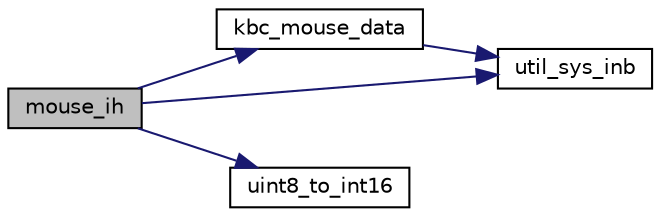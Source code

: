 digraph "mouse_ih"
{
 // LATEX_PDF_SIZE
  edge [fontname="Helvetica",fontsize="10",labelfontname="Helvetica",labelfontsize="10"];
  node [fontname="Helvetica",fontsize="10",shape=record];
  rankdir="LR";
  Node1 [label="mouse_ih",height=0.2,width=0.4,color="black", fillcolor="grey75", style="filled", fontcolor="black",tooltip=" "];
  Node1 -> Node2 [color="midnightblue",fontsize="10",style="solid"];
  Node2 [label="kbc_mouse_data",height=0.2,width=0.4,color="black", fillcolor="white", style="filled",URL="$group__mouse.html#gaa15e334757e4523c4ee9906b8afe110e",tooltip="Check if mouse output buffer is full."];
  Node2 -> Node3 [color="midnightblue",fontsize="10",style="solid"];
  Node3 [label="util_sys_inb",height=0.2,width=0.4,color="black", fillcolor="white", style="filled",URL="$group__utils.html#ga79a031a8611f5b2d6afa4158e92b0fb4",tooltip="Performs sys_inb on a temporary 32 bit variable and returns it in on an 8 bit format."];
  Node1 -> Node4 [color="midnightblue",fontsize="10",style="solid"];
  Node4 [label="uint8_to_int16",height=0.2,width=0.4,color="black", fillcolor="white", style="filled",URL="$group__mouse.html#ga25f8882df15e15d7c7e619348b82fceb",tooltip="Convert an unsigned 8-bit value into a signed 16-bit value."];
  Node1 -> Node3 [color="midnightblue",fontsize="10",style="solid"];
}
